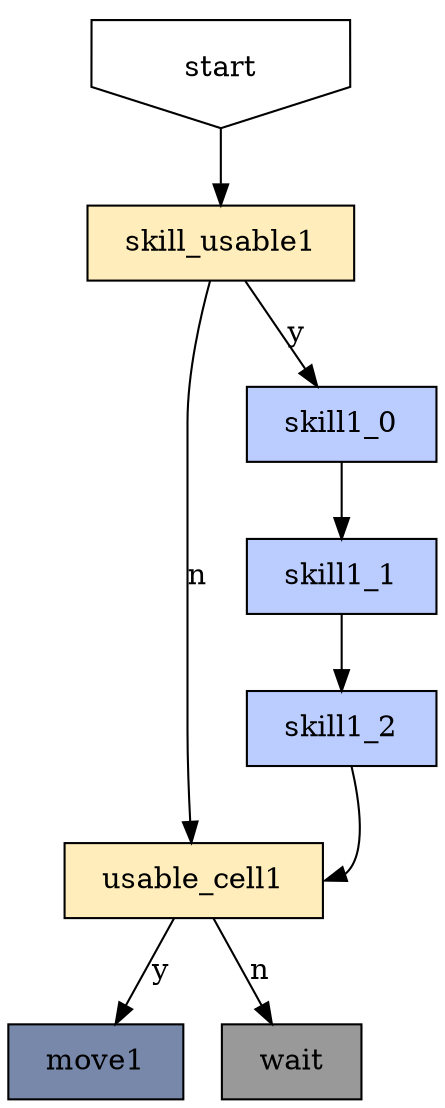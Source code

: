digraph {
	fixedsize=true;
	concentrate=true;
	node [shape=rect margin="0.25,0.125"];
	start [shape=invhouse];

	node [style=filled fillcolor="#FFEEBB"]; # cond
	skill_usable1 [tooltip="check?type=skill&slot=1&kind=usable"]; # active 1 usable
	usable_cell1 [tooltip="check?type=skill&slot=1&kind=movable"]; # is cell exists that can use active 1

	node [fillcolor="#BBCCFF"];
	skill1_0 [tooltip="skill?slot=1&target=heavy"]; # use active 1 to heavy first
	skill1_1 [tooltip="skill?slot=1&target=light"]; # use active 1 to light second
	skill1_2 [tooltip="skill?slot=1&target=near"]; # use active 1 to near

	node [fillcolor="#7788aa"];
	move1 [tooltip="move?slot=1"]; # move to cell that can use active 1
	wait [tooltip="wait" fillcolor="#999999"]; # wait

	start -> skill_usable1;
	skill_usable1 -> skill1_0 [label="y"];
	skill_usable1 -> usable_cell1 [label="n"];

	skill1_0 -> skill1_1 -> skill1_2 -> usable_cell1:e;
	usable_cell1 -> move1 [label="y"];
	usable_cell1 -> wait [label="n"];
}